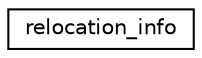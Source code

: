 digraph G
{
  edge [fontname="Helvetica",fontsize="10",labelfontname="Helvetica",labelfontsize="10"];
  node [fontname="Helvetica",fontsize="10",shape=record];
  rankdir="LR";
  Node1 [label="relocation_info",height=0.2,width=0.4,color="black", fillcolor="white", style="filled",URL="$structrelocation__info.html"];
}
